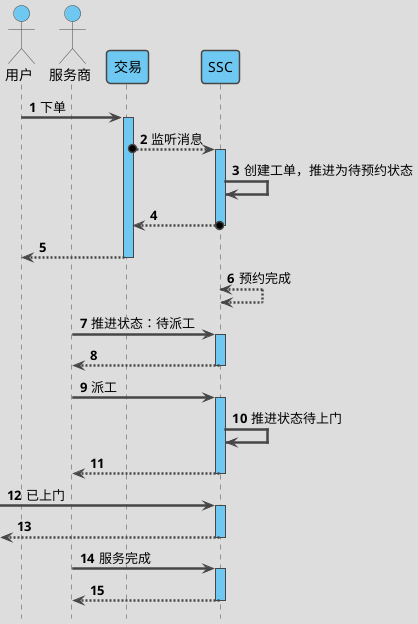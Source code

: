 @startuml
'https://plantuml.com/sequence-diagram

'隐藏脚注
hide footbox

'使用 toy 主题
!theme toy


'编号
autonumber 1

'隐藏孤立的参与者
hide unlinked

'文字对齐，向左对齐
skinparam sequenceMessageAlign left

'箭头粗度
skinparam sequenceArrowThickness 2.5

' 皮肤
skinparam sequence {
    LifeLineBackgroundColor #6FC8F2
    ParticipantBackgroundColor #6FC8F2
    ParticipantFontColor black
    ActorBackgroundColor #6FC8F2
    ActorFontColor black
}

actor 用户 as user
actor 服务商 as shop
participant 交易 as trade
participant SSC as ssc
participant 行业 as industry

user -> trade : 下单
activate trade

trade o--> ssc : 监听消息
activate ssc

ssc -> ssc : 创建工单，推进为待预约状态
return
return

ssc <--> ssc : 预约完成

shop -> ssc : 推进状态：待派工
activate ssc
return

shop -> ssc : 派工
activate ssc
ssc -> ssc : 推进状态待上门
return

-> ssc : 已上门
activate ssc
return

shop -> ssc : 服务完成
activate ssc
return


@enduml